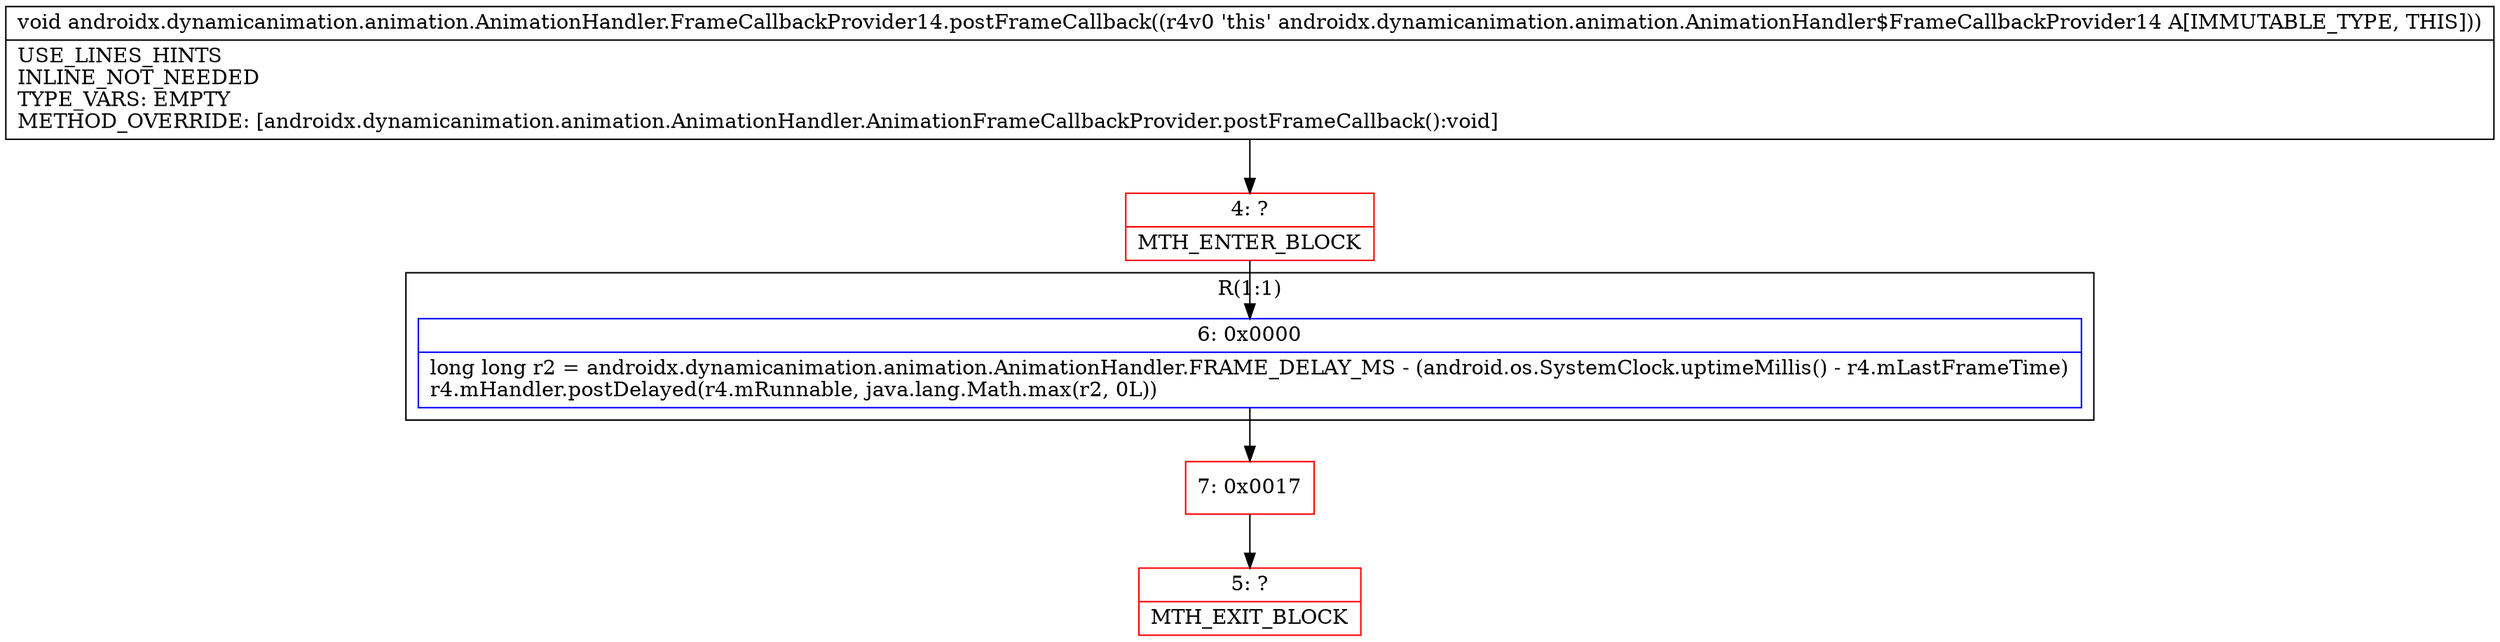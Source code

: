 digraph "CFG forandroidx.dynamicanimation.animation.AnimationHandler.FrameCallbackProvider14.postFrameCallback()V" {
subgraph cluster_Region_1381175650 {
label = "R(1:1)";
node [shape=record,color=blue];
Node_6 [shape=record,label="{6\:\ 0x0000|long long r2 = androidx.dynamicanimation.animation.AnimationHandler.FRAME_DELAY_MS \- (android.os.SystemClock.uptimeMillis() \- r4.mLastFrameTime)\lr4.mHandler.postDelayed(r4.mRunnable, java.lang.Math.max(r2, 0L))\l}"];
}
Node_4 [shape=record,color=red,label="{4\:\ ?|MTH_ENTER_BLOCK\l}"];
Node_7 [shape=record,color=red,label="{7\:\ 0x0017}"];
Node_5 [shape=record,color=red,label="{5\:\ ?|MTH_EXIT_BLOCK\l}"];
MethodNode[shape=record,label="{void androidx.dynamicanimation.animation.AnimationHandler.FrameCallbackProvider14.postFrameCallback((r4v0 'this' androidx.dynamicanimation.animation.AnimationHandler$FrameCallbackProvider14 A[IMMUTABLE_TYPE, THIS]))  | USE_LINES_HINTS\lINLINE_NOT_NEEDED\lTYPE_VARS: EMPTY\lMETHOD_OVERRIDE: [androidx.dynamicanimation.animation.AnimationHandler.AnimationFrameCallbackProvider.postFrameCallback():void]\l}"];
MethodNode -> Node_4;Node_6 -> Node_7;
Node_4 -> Node_6;
Node_7 -> Node_5;
}

